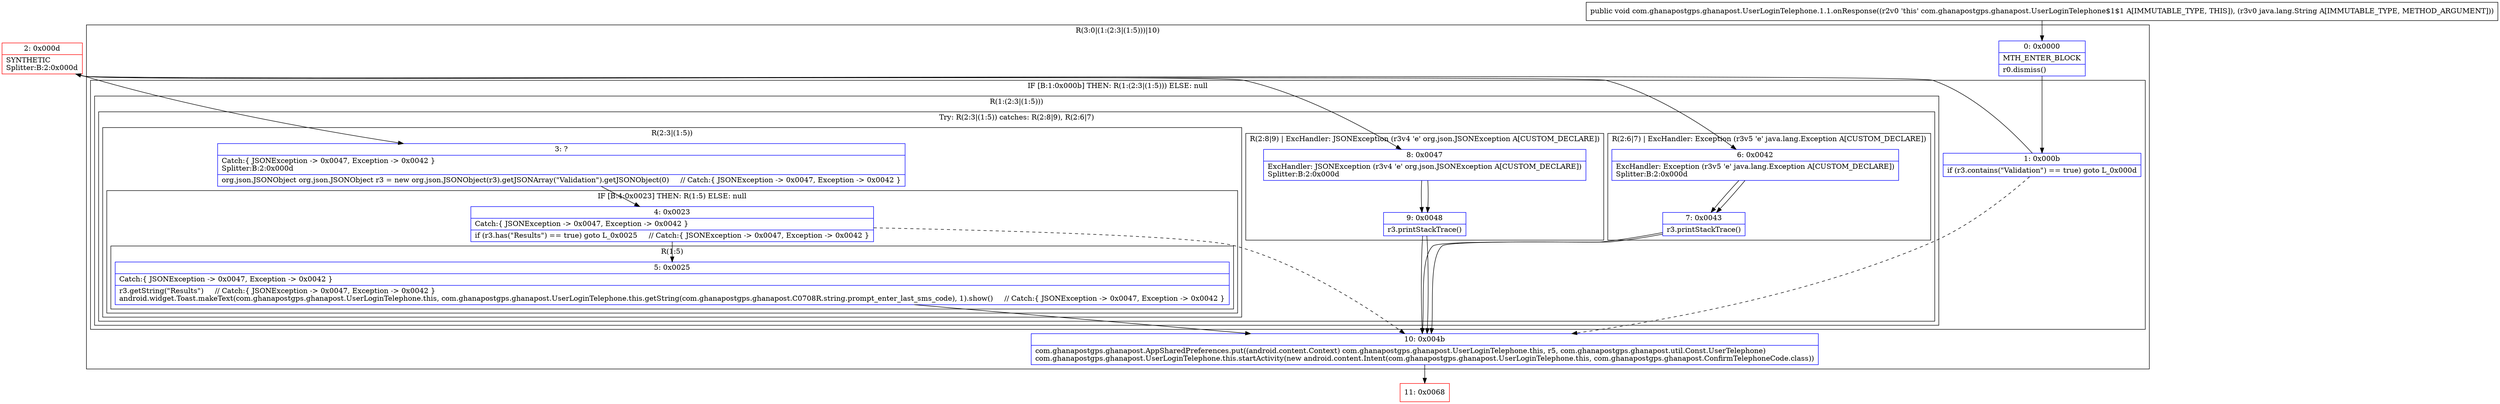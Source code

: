 digraph "CFG forcom.ghanapostgps.ghanapost.UserLoginTelephone.1.1.onResponse(Ljava\/lang\/String;)V" {
subgraph cluster_Region_766786086 {
label = "R(3:0|(1:(2:3|(1:5)))|10)";
node [shape=record,color=blue];
Node_0 [shape=record,label="{0\:\ 0x0000|MTH_ENTER_BLOCK\l|r0.dismiss()\l}"];
subgraph cluster_IfRegion_1788382455 {
label = "IF [B:1:0x000b] THEN: R(1:(2:3|(1:5))) ELSE: null";
node [shape=record,color=blue];
Node_1 [shape=record,label="{1\:\ 0x000b|if (r3.contains(\"Validation\") == true) goto L_0x000d\l}"];
subgraph cluster_Region_405421770 {
label = "R(1:(2:3|(1:5)))";
node [shape=record,color=blue];
subgraph cluster_TryCatchRegion_2110599530 {
label = "Try: R(2:3|(1:5)) catches: R(2:8|9), R(2:6|7)";
node [shape=record,color=blue];
subgraph cluster_Region_852701761 {
label = "R(2:3|(1:5))";
node [shape=record,color=blue];
Node_3 [shape=record,label="{3\:\ ?|Catch:\{ JSONException \-\> 0x0047, Exception \-\> 0x0042 \}\lSplitter:B:2:0x000d\l|org.json.JSONObject org.json.JSONObject r3 = new org.json.JSONObject(r3).getJSONArray(\"Validation\").getJSONObject(0)     \/\/ Catch:\{ JSONException \-\> 0x0047, Exception \-\> 0x0042 \}\l}"];
subgraph cluster_IfRegion_1563708622 {
label = "IF [B:4:0x0023] THEN: R(1:5) ELSE: null";
node [shape=record,color=blue];
Node_4 [shape=record,label="{4\:\ 0x0023|Catch:\{ JSONException \-\> 0x0047, Exception \-\> 0x0042 \}\l|if (r3.has(\"Results\") == true) goto L_0x0025     \/\/ Catch:\{ JSONException \-\> 0x0047, Exception \-\> 0x0042 \}\l}"];
subgraph cluster_Region_1409707529 {
label = "R(1:5)";
node [shape=record,color=blue];
Node_5 [shape=record,label="{5\:\ 0x0025|Catch:\{ JSONException \-\> 0x0047, Exception \-\> 0x0042 \}\l|r3.getString(\"Results\")     \/\/ Catch:\{ JSONException \-\> 0x0047, Exception \-\> 0x0042 \}\landroid.widget.Toast.makeText(com.ghanapostgps.ghanapost.UserLoginTelephone.this, com.ghanapostgps.ghanapost.UserLoginTelephone.this.getString(com.ghanapostgps.ghanapost.C0708R.string.prompt_enter_last_sms_code), 1).show()     \/\/ Catch:\{ JSONException \-\> 0x0047, Exception \-\> 0x0042 \}\l}"];
}
}
}
subgraph cluster_Region_1898201599 {
label = "R(2:8|9) | ExcHandler: JSONException (r3v4 'e' org.json.JSONException A[CUSTOM_DECLARE])\l";
node [shape=record,color=blue];
Node_8 [shape=record,label="{8\:\ 0x0047|ExcHandler: JSONException (r3v4 'e' org.json.JSONException A[CUSTOM_DECLARE])\lSplitter:B:2:0x000d\l}"];
Node_9 [shape=record,label="{9\:\ 0x0048|r3.printStackTrace()\l}"];
}
subgraph cluster_Region_1609925656 {
label = "R(2:6|7) | ExcHandler: Exception (r3v5 'e' java.lang.Exception A[CUSTOM_DECLARE])\l";
node [shape=record,color=blue];
Node_6 [shape=record,label="{6\:\ 0x0042|ExcHandler: Exception (r3v5 'e' java.lang.Exception A[CUSTOM_DECLARE])\lSplitter:B:2:0x000d\l}"];
Node_7 [shape=record,label="{7\:\ 0x0043|r3.printStackTrace()\l}"];
}
}
}
}
Node_10 [shape=record,label="{10\:\ 0x004b|com.ghanapostgps.ghanapost.AppSharedPreferences.put((android.content.Context) com.ghanapostgps.ghanapost.UserLoginTelephone.this, r5, com.ghanapostgps.ghanapost.util.Const.UserTelephone)\lcom.ghanapostgps.ghanapost.UserLoginTelephone.this.startActivity(new android.content.Intent(com.ghanapostgps.ghanapost.UserLoginTelephone.this, com.ghanapostgps.ghanapost.ConfirmTelephoneCode.class))\l}"];
}
subgraph cluster_Region_1898201599 {
label = "R(2:8|9) | ExcHandler: JSONException (r3v4 'e' org.json.JSONException A[CUSTOM_DECLARE])\l";
node [shape=record,color=blue];
Node_8 [shape=record,label="{8\:\ 0x0047|ExcHandler: JSONException (r3v4 'e' org.json.JSONException A[CUSTOM_DECLARE])\lSplitter:B:2:0x000d\l}"];
Node_9 [shape=record,label="{9\:\ 0x0048|r3.printStackTrace()\l}"];
}
subgraph cluster_Region_1609925656 {
label = "R(2:6|7) | ExcHandler: Exception (r3v5 'e' java.lang.Exception A[CUSTOM_DECLARE])\l";
node [shape=record,color=blue];
Node_6 [shape=record,label="{6\:\ 0x0042|ExcHandler: Exception (r3v5 'e' java.lang.Exception A[CUSTOM_DECLARE])\lSplitter:B:2:0x000d\l}"];
Node_7 [shape=record,label="{7\:\ 0x0043|r3.printStackTrace()\l}"];
}
Node_2 [shape=record,color=red,label="{2\:\ 0x000d|SYNTHETIC\lSplitter:B:2:0x000d\l}"];
Node_11 [shape=record,color=red,label="{11\:\ 0x0068}"];
MethodNode[shape=record,label="{public void com.ghanapostgps.ghanapost.UserLoginTelephone.1.1.onResponse((r2v0 'this' com.ghanapostgps.ghanapost.UserLoginTelephone$1$1 A[IMMUTABLE_TYPE, THIS]), (r3v0 java.lang.String A[IMMUTABLE_TYPE, METHOD_ARGUMENT])) }"];
MethodNode -> Node_0;
Node_0 -> Node_1;
Node_1 -> Node_2;
Node_1 -> Node_10[style=dashed];
Node_3 -> Node_4;
Node_4 -> Node_5;
Node_4 -> Node_10[style=dashed];
Node_5 -> Node_10;
Node_8 -> Node_9;
Node_9 -> Node_10;
Node_6 -> Node_7;
Node_7 -> Node_10;
Node_10 -> Node_11;
Node_8 -> Node_9;
Node_9 -> Node_10;
Node_6 -> Node_7;
Node_7 -> Node_10;
Node_2 -> Node_3;
Node_2 -> Node_8;
Node_2 -> Node_6;
}

